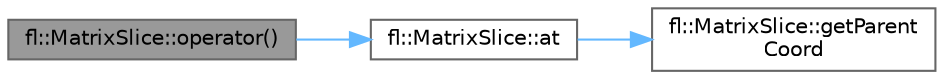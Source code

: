 digraph "fl::MatrixSlice::operator()"
{
 // INTERACTIVE_SVG=YES
 // LATEX_PDF_SIZE
  bgcolor="transparent";
  edge [fontname=Helvetica,fontsize=10,labelfontname=Helvetica,labelfontsize=10];
  node [fontname=Helvetica,fontsize=10,shape=box,height=0.2,width=0.4];
  rankdir="LR";
  Node1 [id="Node000001",label="fl::MatrixSlice::operator()",height=0.2,width=0.4,color="gray40", fillcolor="grey60", style="filled", fontcolor="black",tooltip=" "];
  Node1 -> Node2 [id="edge1_Node000001_Node000002",color="steelblue1",style="solid",tooltip=" "];
  Node2 [id="Node000002",label="fl::MatrixSlice::at",height=0.2,width=0.4,color="grey40", fillcolor="white", style="filled",URL="$d6/da3/classfl_1_1_matrix_slice_a19cf052ebb221c978e379e8827eeb2df.html#a19cf052ebb221c978e379e8827eeb2df",tooltip=" "];
  Node2 -> Node3 [id="edge2_Node000002_Node000003",color="steelblue1",style="solid",tooltip=" "];
  Node3 [id="Node000003",label="fl::MatrixSlice::getParent\lCoord",height=0.2,width=0.4,color="grey40", fillcolor="white", style="filled",URL="$d6/da3/classfl_1_1_matrix_slice_a87ae623f6cc8c3a58187b724ba6b21c7.html#a87ae623f6cc8c3a58187b724ba6b21c7",tooltip=" "];
}
